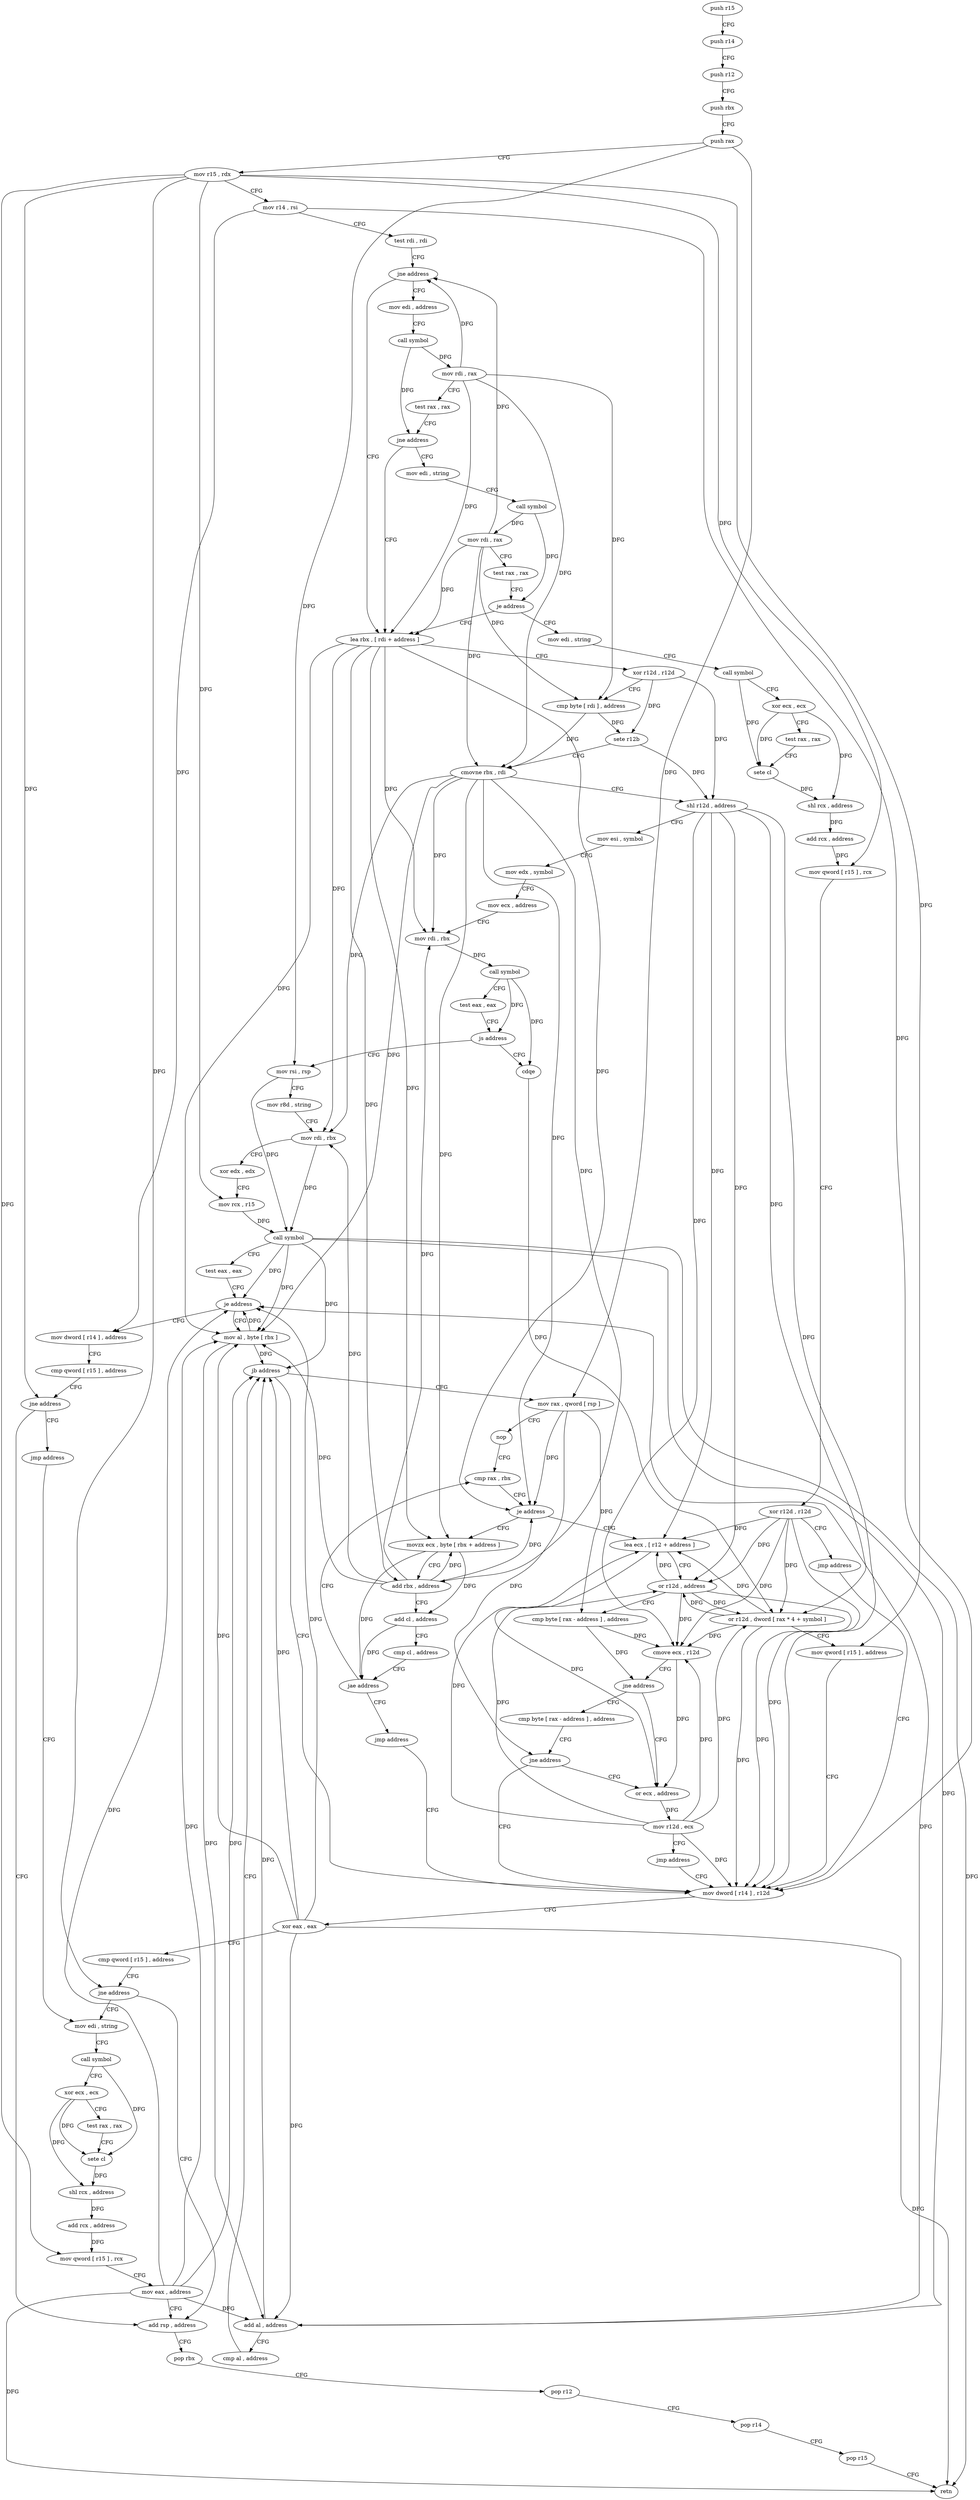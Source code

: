 digraph "func" {
"4282992" [label = "push r15" ]
"4282994" [label = "push r14" ]
"4282996" [label = "push r12" ]
"4282998" [label = "push rbx" ]
"4282999" [label = "push rax" ]
"4283000" [label = "mov r15 , rdx" ]
"4283003" [label = "mov r14 , rsi" ]
"4283006" [label = "test rdi , rdi" ]
"4283009" [label = "jne address" ]
"4283051" [label = "lea rbx , [ rdi + address ]" ]
"4283011" [label = "mov edi , address" ]
"4283055" [label = "xor r12d , r12d" ]
"4283058" [label = "cmp byte [ rdi ] , address" ]
"4283061" [label = "sete r12b" ]
"4283065" [label = "cmovne rbx , rdi" ]
"4283069" [label = "shl r12d , address" ]
"4283073" [label = "mov esi , symbol" ]
"4283078" [label = "mov edx , symbol" ]
"4283083" [label = "mov ecx , address" ]
"4283088" [label = "mov rdi , rbx" ]
"4283091" [label = "call symbol" ]
"4283096" [label = "test eax , eax" ]
"4283098" [label = "js address" ]
"4283177" [label = "mov rsi , rsp" ]
"4283100" [label = "cdqe" ]
"4283016" [label = "call symbol" ]
"4283021" [label = "mov rdi , rax" ]
"4283024" [label = "test rax , rax" ]
"4283027" [label = "jne address" ]
"4283029" [label = "mov edi , string" ]
"4283180" [label = "mov r8d , string" ]
"4283186" [label = "mov rdi , rbx" ]
"4283189" [label = "xor edx , edx" ]
"4283191" [label = "mov rcx , r15" ]
"4283194" [label = "call symbol" ]
"4283199" [label = "test eax , eax" ]
"4283201" [label = "je address" ]
"4283218" [label = "mov al , byte [ rbx ]" ]
"4283203" [label = "mov dword [ r14 ] , address" ]
"4283102" [label = "or r12d , dword [ rax * 4 + symbol ]" ]
"4283110" [label = "mov qword [ r15 ] , address" ]
"4283117" [label = "mov dword [ r14 ] , r12d" ]
"4283034" [label = "call symbol" ]
"4283039" [label = "mov rdi , rax" ]
"4283042" [label = "test rax , rax" ]
"4283045" [label = "je address" ]
"4283258" [label = "mov edi , string" ]
"4283220" [label = "add al , address" ]
"4283222" [label = "cmp al , address" ]
"4283224" [label = "jb address" ]
"4283226" [label = "mov rax , qword [ rsp ]" ]
"4283210" [label = "cmp qword [ r15 ] , address" ]
"4283214" [label = "jne address" ]
"4283165" [label = "add rsp , address" ]
"4283216" [label = "jmp address" ]
"4283169" [label = "pop rbx" ]
"4283170" [label = "pop r12" ]
"4283172" [label = "pop r14" ]
"4283174" [label = "pop r15" ]
"4283176" [label = "retn" ]
"4283128" [label = "mov edi , string" ]
"4283133" [label = "call symbol" ]
"4283138" [label = "xor ecx , ecx" ]
"4283140" [label = "test rax , rax" ]
"4283143" [label = "sete cl" ]
"4283146" [label = "shl rcx , address" ]
"4283150" [label = "add rcx , address" ]
"4283157" [label = "mov qword [ r15 ] , rcx" ]
"4283160" [label = "mov eax , address" ]
"4283263" [label = "call symbol" ]
"4283268" [label = "xor ecx , ecx" ]
"4283270" [label = "test rax , rax" ]
"4283273" [label = "sete cl" ]
"4283276" [label = "shl rcx , address" ]
"4283280" [label = "add rcx , address" ]
"4283287" [label = "mov qword [ r15 ] , rcx" ]
"4283290" [label = "xor r12d , r12d" ]
"4283293" [label = "jmp address" ]
"4283120" [label = "xor eax , eax" ]
"4283122" [label = "cmp qword [ r15 ] , address" ]
"4283126" [label = "jne address" ]
"4283230" [label = "nop" ]
"4283232" [label = "cmp rax , rbx" ]
"4283298" [label = "lea ecx , [ r12 + address ]" ]
"4283306" [label = "or r12d , address" ]
"4283313" [label = "cmp byte [ rax - address ] , address" ]
"4283317" [label = "cmove ecx , r12d" ]
"4283321" [label = "jne address" ]
"4283333" [label = "or ecx , address" ]
"4283323" [label = "cmp byte [ rax - address ] , address" ]
"4283237" [label = "movzx ecx , byte [ rbx + address ]" ]
"4283241" [label = "add rbx , address" ]
"4283245" [label = "add cl , address" ]
"4283248" [label = "cmp cl , address" ]
"4283251" [label = "jae address" ]
"4283253" [label = "jmp address" ]
"4283336" [label = "mov r12d , ecx" ]
"4283339" [label = "jmp address" ]
"4283327" [label = "jne address" ]
"4283235" [label = "je address" ]
"4282992" -> "4282994" [ label = "CFG" ]
"4282994" -> "4282996" [ label = "CFG" ]
"4282996" -> "4282998" [ label = "CFG" ]
"4282998" -> "4282999" [ label = "CFG" ]
"4282999" -> "4283000" [ label = "CFG" ]
"4282999" -> "4283226" [ label = "DFG" ]
"4282999" -> "4283177" [ label = "DFG" ]
"4283000" -> "4283003" [ label = "CFG" ]
"4283000" -> "4283191" [ label = "DFG" ]
"4283000" -> "4283110" [ label = "DFG" ]
"4283000" -> "4283287" [ label = "DFG" ]
"4283000" -> "4283214" [ label = "DFG" ]
"4283000" -> "4283126" [ label = "DFG" ]
"4283000" -> "4283157" [ label = "DFG" ]
"4283003" -> "4283006" [ label = "CFG" ]
"4283003" -> "4283203" [ label = "DFG" ]
"4283003" -> "4283117" [ label = "DFG" ]
"4283006" -> "4283009" [ label = "CFG" ]
"4283009" -> "4283051" [ label = "CFG" ]
"4283009" -> "4283011" [ label = "CFG" ]
"4283051" -> "4283055" [ label = "CFG" ]
"4283051" -> "4283088" [ label = "DFG" ]
"4283051" -> "4283186" [ label = "DFG" ]
"4283051" -> "4283218" [ label = "DFG" ]
"4283051" -> "4283235" [ label = "DFG" ]
"4283051" -> "4283237" [ label = "DFG" ]
"4283051" -> "4283241" [ label = "DFG" ]
"4283011" -> "4283016" [ label = "CFG" ]
"4283055" -> "4283058" [ label = "CFG" ]
"4283055" -> "4283061" [ label = "DFG" ]
"4283055" -> "4283069" [ label = "DFG" ]
"4283058" -> "4283061" [ label = "DFG" ]
"4283058" -> "4283065" [ label = "DFG" ]
"4283061" -> "4283065" [ label = "CFG" ]
"4283061" -> "4283069" [ label = "DFG" ]
"4283065" -> "4283069" [ label = "CFG" ]
"4283065" -> "4283088" [ label = "DFG" ]
"4283065" -> "4283186" [ label = "DFG" ]
"4283065" -> "4283218" [ label = "DFG" ]
"4283065" -> "4283235" [ label = "DFG" ]
"4283065" -> "4283237" [ label = "DFG" ]
"4283065" -> "4283241" [ label = "DFG" ]
"4283069" -> "4283073" [ label = "CFG" ]
"4283069" -> "4283102" [ label = "DFG" ]
"4283069" -> "4283117" [ label = "DFG" ]
"4283069" -> "4283298" [ label = "DFG" ]
"4283069" -> "4283306" [ label = "DFG" ]
"4283069" -> "4283317" [ label = "DFG" ]
"4283073" -> "4283078" [ label = "CFG" ]
"4283078" -> "4283083" [ label = "CFG" ]
"4283083" -> "4283088" [ label = "CFG" ]
"4283088" -> "4283091" [ label = "DFG" ]
"4283091" -> "4283096" [ label = "CFG" ]
"4283091" -> "4283098" [ label = "DFG" ]
"4283091" -> "4283100" [ label = "DFG" ]
"4283096" -> "4283098" [ label = "CFG" ]
"4283098" -> "4283177" [ label = "CFG" ]
"4283098" -> "4283100" [ label = "CFG" ]
"4283177" -> "4283180" [ label = "CFG" ]
"4283177" -> "4283194" [ label = "DFG" ]
"4283100" -> "4283102" [ label = "DFG" ]
"4283016" -> "4283021" [ label = "DFG" ]
"4283016" -> "4283027" [ label = "DFG" ]
"4283021" -> "4283024" [ label = "CFG" ]
"4283021" -> "4283009" [ label = "DFG" ]
"4283021" -> "4283051" [ label = "DFG" ]
"4283021" -> "4283058" [ label = "DFG" ]
"4283021" -> "4283065" [ label = "DFG" ]
"4283024" -> "4283027" [ label = "CFG" ]
"4283027" -> "4283051" [ label = "CFG" ]
"4283027" -> "4283029" [ label = "CFG" ]
"4283029" -> "4283034" [ label = "CFG" ]
"4283180" -> "4283186" [ label = "CFG" ]
"4283186" -> "4283189" [ label = "CFG" ]
"4283186" -> "4283194" [ label = "DFG" ]
"4283189" -> "4283191" [ label = "CFG" ]
"4283191" -> "4283194" [ label = "DFG" ]
"4283194" -> "4283199" [ label = "CFG" ]
"4283194" -> "4283201" [ label = "DFG" ]
"4283194" -> "4283218" [ label = "DFG" ]
"4283194" -> "4283220" [ label = "DFG" ]
"4283194" -> "4283224" [ label = "DFG" ]
"4283194" -> "4283176" [ label = "DFG" ]
"4283199" -> "4283201" [ label = "CFG" ]
"4283201" -> "4283218" [ label = "CFG" ]
"4283201" -> "4283203" [ label = "CFG" ]
"4283218" -> "4283220" [ label = "DFG" ]
"4283218" -> "4283201" [ label = "DFG" ]
"4283218" -> "4283224" [ label = "DFG" ]
"4283203" -> "4283210" [ label = "CFG" ]
"4283102" -> "4283110" [ label = "CFG" ]
"4283102" -> "4283117" [ label = "DFG" ]
"4283102" -> "4283298" [ label = "DFG" ]
"4283102" -> "4283306" [ label = "DFG" ]
"4283102" -> "4283317" [ label = "DFG" ]
"4283110" -> "4283117" [ label = "CFG" ]
"4283117" -> "4283120" [ label = "CFG" ]
"4283034" -> "4283039" [ label = "DFG" ]
"4283034" -> "4283045" [ label = "DFG" ]
"4283039" -> "4283042" [ label = "CFG" ]
"4283039" -> "4283009" [ label = "DFG" ]
"4283039" -> "4283051" [ label = "DFG" ]
"4283039" -> "4283058" [ label = "DFG" ]
"4283039" -> "4283065" [ label = "DFG" ]
"4283042" -> "4283045" [ label = "CFG" ]
"4283045" -> "4283258" [ label = "CFG" ]
"4283045" -> "4283051" [ label = "CFG" ]
"4283258" -> "4283263" [ label = "CFG" ]
"4283220" -> "4283222" [ label = "CFG" ]
"4283220" -> "4283201" [ label = "DFG" ]
"4283220" -> "4283224" [ label = "DFG" ]
"4283222" -> "4283224" [ label = "CFG" ]
"4283224" -> "4283117" [ label = "CFG" ]
"4283224" -> "4283226" [ label = "CFG" ]
"4283226" -> "4283230" [ label = "CFG" ]
"4283226" -> "4283235" [ label = "DFG" ]
"4283226" -> "4283313" [ label = "DFG" ]
"4283226" -> "4283327" [ label = "DFG" ]
"4283210" -> "4283214" [ label = "CFG" ]
"4283214" -> "4283165" [ label = "CFG" ]
"4283214" -> "4283216" [ label = "CFG" ]
"4283165" -> "4283169" [ label = "CFG" ]
"4283216" -> "4283128" [ label = "CFG" ]
"4283169" -> "4283170" [ label = "CFG" ]
"4283170" -> "4283172" [ label = "CFG" ]
"4283172" -> "4283174" [ label = "CFG" ]
"4283174" -> "4283176" [ label = "CFG" ]
"4283128" -> "4283133" [ label = "CFG" ]
"4283133" -> "4283138" [ label = "CFG" ]
"4283133" -> "4283143" [ label = "DFG" ]
"4283138" -> "4283140" [ label = "CFG" ]
"4283138" -> "4283143" [ label = "DFG" ]
"4283138" -> "4283146" [ label = "DFG" ]
"4283140" -> "4283143" [ label = "CFG" ]
"4283143" -> "4283146" [ label = "DFG" ]
"4283146" -> "4283150" [ label = "DFG" ]
"4283150" -> "4283157" [ label = "DFG" ]
"4283157" -> "4283160" [ label = "CFG" ]
"4283160" -> "4283165" [ label = "CFG" ]
"4283160" -> "4283201" [ label = "DFG" ]
"4283160" -> "4283220" [ label = "DFG" ]
"4283160" -> "4283224" [ label = "DFG" ]
"4283160" -> "4283218" [ label = "DFG" ]
"4283160" -> "4283176" [ label = "DFG" ]
"4283263" -> "4283268" [ label = "CFG" ]
"4283263" -> "4283273" [ label = "DFG" ]
"4283268" -> "4283270" [ label = "CFG" ]
"4283268" -> "4283273" [ label = "DFG" ]
"4283268" -> "4283276" [ label = "DFG" ]
"4283270" -> "4283273" [ label = "CFG" ]
"4283273" -> "4283276" [ label = "DFG" ]
"4283276" -> "4283280" [ label = "DFG" ]
"4283280" -> "4283287" [ label = "DFG" ]
"4283287" -> "4283290" [ label = "CFG" ]
"4283290" -> "4283293" [ label = "CFG" ]
"4283290" -> "4283102" [ label = "DFG" ]
"4283290" -> "4283117" [ label = "DFG" ]
"4283290" -> "4283298" [ label = "DFG" ]
"4283290" -> "4283306" [ label = "DFG" ]
"4283290" -> "4283317" [ label = "DFG" ]
"4283293" -> "4283117" [ label = "CFG" ]
"4283120" -> "4283122" [ label = "CFG" ]
"4283120" -> "4283201" [ label = "DFG" ]
"4283120" -> "4283220" [ label = "DFG" ]
"4283120" -> "4283224" [ label = "DFG" ]
"4283120" -> "4283218" [ label = "DFG" ]
"4283120" -> "4283176" [ label = "DFG" ]
"4283122" -> "4283126" [ label = "CFG" ]
"4283126" -> "4283165" [ label = "CFG" ]
"4283126" -> "4283128" [ label = "CFG" ]
"4283230" -> "4283232" [ label = "CFG" ]
"4283232" -> "4283235" [ label = "CFG" ]
"4283298" -> "4283306" [ label = "CFG" ]
"4283298" -> "4283333" [ label = "DFG" ]
"4283306" -> "4283313" [ label = "CFG" ]
"4283306" -> "4283117" [ label = "DFG" ]
"4283306" -> "4283298" [ label = "DFG" ]
"4283306" -> "4283102" [ label = "DFG" ]
"4283306" -> "4283317" [ label = "DFG" ]
"4283313" -> "4283317" [ label = "DFG" ]
"4283313" -> "4283321" [ label = "DFG" ]
"4283317" -> "4283321" [ label = "CFG" ]
"4283317" -> "4283333" [ label = "DFG" ]
"4283321" -> "4283333" [ label = "CFG" ]
"4283321" -> "4283323" [ label = "CFG" ]
"4283333" -> "4283336" [ label = "DFG" ]
"4283323" -> "4283327" [ label = "CFG" ]
"4283237" -> "4283241" [ label = "CFG" ]
"4283237" -> "4283245" [ label = "DFG" ]
"4283237" -> "4283251" [ label = "DFG" ]
"4283241" -> "4283245" [ label = "CFG" ]
"4283241" -> "4283088" [ label = "DFG" ]
"4283241" -> "4283186" [ label = "DFG" ]
"4283241" -> "4283218" [ label = "DFG" ]
"4283241" -> "4283235" [ label = "DFG" ]
"4283241" -> "4283237" [ label = "DFG" ]
"4283245" -> "4283248" [ label = "CFG" ]
"4283245" -> "4283251" [ label = "DFG" ]
"4283248" -> "4283251" [ label = "CFG" ]
"4283251" -> "4283232" [ label = "CFG" ]
"4283251" -> "4283253" [ label = "CFG" ]
"4283253" -> "4283117" [ label = "CFG" ]
"4283336" -> "4283339" [ label = "CFG" ]
"4283336" -> "4283117" [ label = "DFG" ]
"4283336" -> "4283298" [ label = "DFG" ]
"4283336" -> "4283306" [ label = "DFG" ]
"4283336" -> "4283317" [ label = "DFG" ]
"4283336" -> "4283102" [ label = "DFG" ]
"4283339" -> "4283117" [ label = "CFG" ]
"4283327" -> "4283117" [ label = "CFG" ]
"4283327" -> "4283333" [ label = "CFG" ]
"4283235" -> "4283298" [ label = "CFG" ]
"4283235" -> "4283237" [ label = "CFG" ]
}
